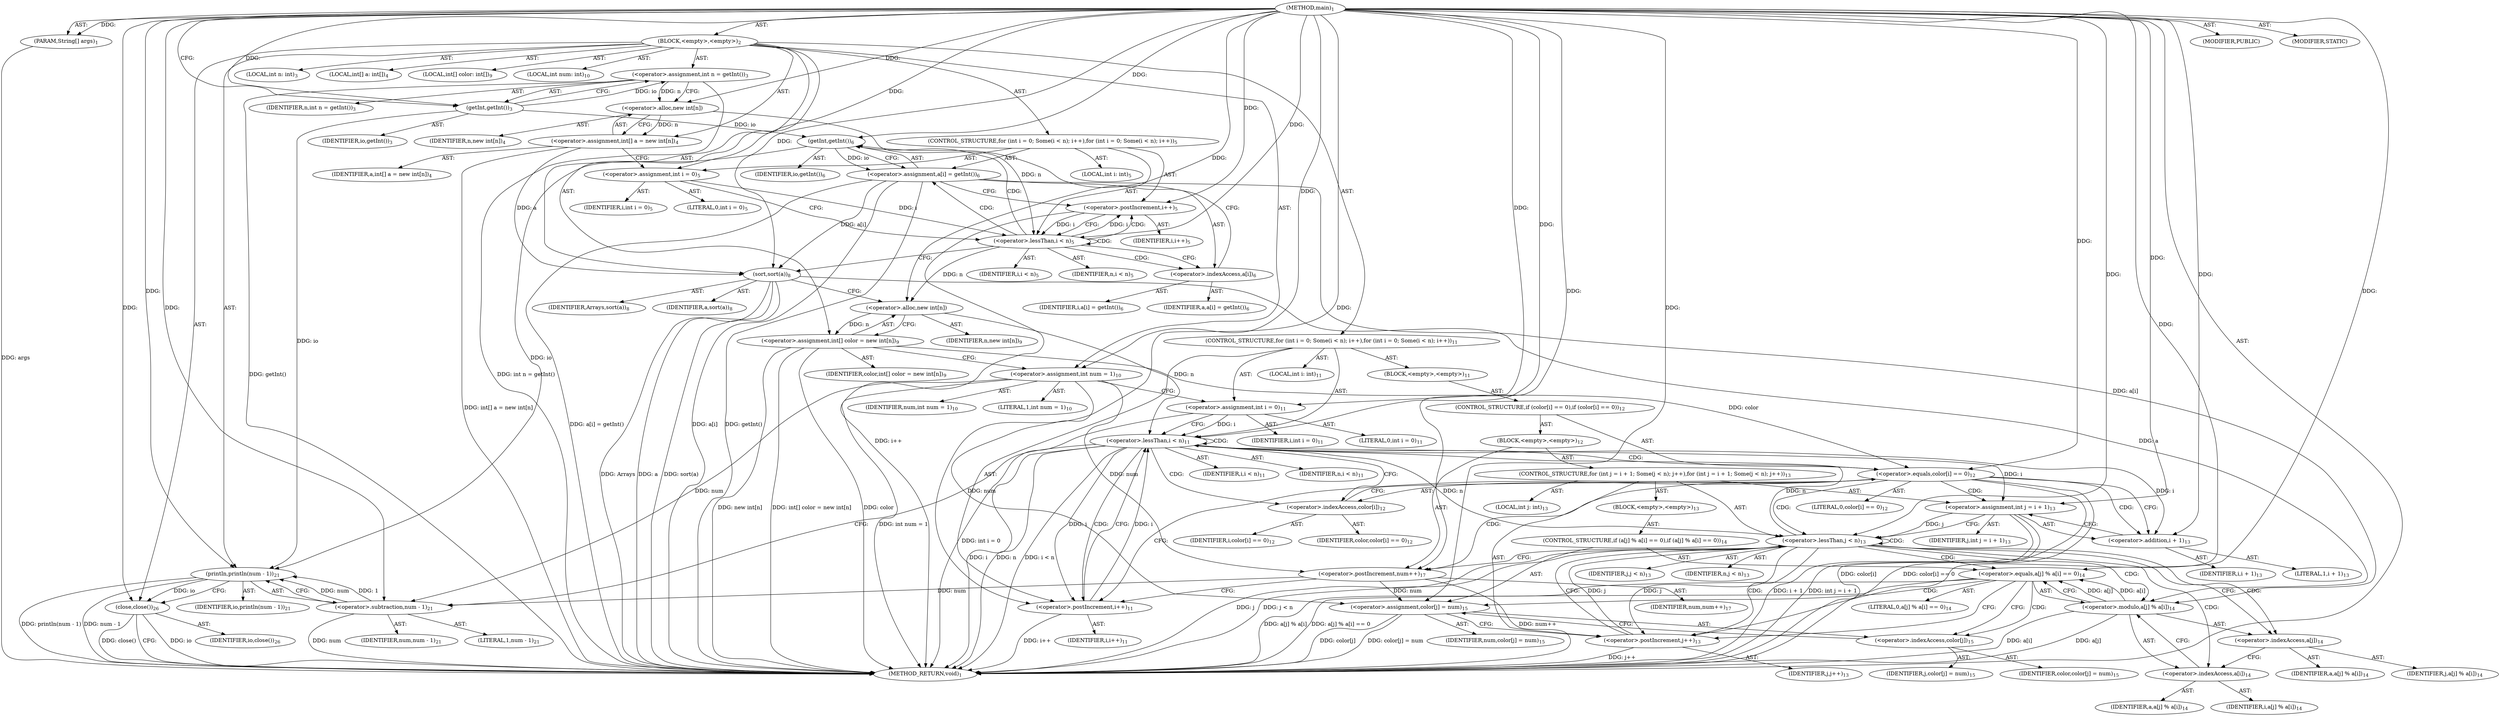 digraph "main" {  
"17" [label = <(METHOD,main)<SUB>1</SUB>> ]
"18" [label = <(PARAM,String[] args)<SUB>1</SUB>> ]
"19" [label = <(BLOCK,&lt;empty&gt;,&lt;empty&gt;)<SUB>2</SUB>> ]
"20" [label = <(LOCAL,int n: int)<SUB>3</SUB>> ]
"21" [label = <(&lt;operator&gt;.assignment,int n = getInt())<SUB>3</SUB>> ]
"22" [label = <(IDENTIFIER,n,int n = getInt())<SUB>3</SUB>> ]
"23" [label = <(getInt,getInt())<SUB>3</SUB>> ]
"24" [label = <(IDENTIFIER,io,getInt())<SUB>3</SUB>> ]
"25" [label = <(LOCAL,int[] a: int[])<SUB>4</SUB>> ]
"26" [label = <(&lt;operator&gt;.assignment,int[] a = new int[n])<SUB>4</SUB>> ]
"27" [label = <(IDENTIFIER,a,int[] a = new int[n])<SUB>4</SUB>> ]
"28" [label = <(&lt;operator&gt;.alloc,new int[n])> ]
"29" [label = <(IDENTIFIER,n,new int[n])<SUB>4</SUB>> ]
"30" [label = <(CONTROL_STRUCTURE,for (int i = 0; Some(i &lt; n); i++),for (int i = 0; Some(i &lt; n); i++))<SUB>5</SUB>> ]
"31" [label = <(LOCAL,int i: int)<SUB>5</SUB>> ]
"32" [label = <(&lt;operator&gt;.assignment,int i = 0)<SUB>5</SUB>> ]
"33" [label = <(IDENTIFIER,i,int i = 0)<SUB>5</SUB>> ]
"34" [label = <(LITERAL,0,int i = 0)<SUB>5</SUB>> ]
"35" [label = <(&lt;operator&gt;.lessThan,i &lt; n)<SUB>5</SUB>> ]
"36" [label = <(IDENTIFIER,i,i &lt; n)<SUB>5</SUB>> ]
"37" [label = <(IDENTIFIER,n,i &lt; n)<SUB>5</SUB>> ]
"38" [label = <(&lt;operator&gt;.postIncrement,i++)<SUB>5</SUB>> ]
"39" [label = <(IDENTIFIER,i,i++)<SUB>5</SUB>> ]
"40" [label = <(&lt;operator&gt;.assignment,a[i] = getInt())<SUB>6</SUB>> ]
"41" [label = <(&lt;operator&gt;.indexAccess,a[i])<SUB>6</SUB>> ]
"42" [label = <(IDENTIFIER,a,a[i] = getInt())<SUB>6</SUB>> ]
"43" [label = <(IDENTIFIER,i,a[i] = getInt())<SUB>6</SUB>> ]
"44" [label = <(getInt,getInt())<SUB>6</SUB>> ]
"45" [label = <(IDENTIFIER,io,getInt())<SUB>6</SUB>> ]
"46" [label = <(sort,sort(a))<SUB>8</SUB>> ]
"47" [label = <(IDENTIFIER,Arrays,sort(a))<SUB>8</SUB>> ]
"48" [label = <(IDENTIFIER,a,sort(a))<SUB>8</SUB>> ]
"49" [label = <(LOCAL,int[] color: int[])<SUB>9</SUB>> ]
"50" [label = <(&lt;operator&gt;.assignment,int[] color = new int[n])<SUB>9</SUB>> ]
"51" [label = <(IDENTIFIER,color,int[] color = new int[n])<SUB>9</SUB>> ]
"52" [label = <(&lt;operator&gt;.alloc,new int[n])> ]
"53" [label = <(IDENTIFIER,n,new int[n])<SUB>9</SUB>> ]
"54" [label = <(LOCAL,int num: int)<SUB>10</SUB>> ]
"55" [label = <(&lt;operator&gt;.assignment,int num = 1)<SUB>10</SUB>> ]
"56" [label = <(IDENTIFIER,num,int num = 1)<SUB>10</SUB>> ]
"57" [label = <(LITERAL,1,int num = 1)<SUB>10</SUB>> ]
"58" [label = <(CONTROL_STRUCTURE,for (int i = 0; Some(i &lt; n); i++),for (int i = 0; Some(i &lt; n); i++))<SUB>11</SUB>> ]
"59" [label = <(LOCAL,int i: int)<SUB>11</SUB>> ]
"60" [label = <(&lt;operator&gt;.assignment,int i = 0)<SUB>11</SUB>> ]
"61" [label = <(IDENTIFIER,i,int i = 0)<SUB>11</SUB>> ]
"62" [label = <(LITERAL,0,int i = 0)<SUB>11</SUB>> ]
"63" [label = <(&lt;operator&gt;.lessThan,i &lt; n)<SUB>11</SUB>> ]
"64" [label = <(IDENTIFIER,i,i &lt; n)<SUB>11</SUB>> ]
"65" [label = <(IDENTIFIER,n,i &lt; n)<SUB>11</SUB>> ]
"66" [label = <(&lt;operator&gt;.postIncrement,i++)<SUB>11</SUB>> ]
"67" [label = <(IDENTIFIER,i,i++)<SUB>11</SUB>> ]
"68" [label = <(BLOCK,&lt;empty&gt;,&lt;empty&gt;)<SUB>11</SUB>> ]
"69" [label = <(CONTROL_STRUCTURE,if (color[i] == 0),if (color[i] == 0))<SUB>12</SUB>> ]
"70" [label = <(&lt;operator&gt;.equals,color[i] == 0)<SUB>12</SUB>> ]
"71" [label = <(&lt;operator&gt;.indexAccess,color[i])<SUB>12</SUB>> ]
"72" [label = <(IDENTIFIER,color,color[i] == 0)<SUB>12</SUB>> ]
"73" [label = <(IDENTIFIER,i,color[i] == 0)<SUB>12</SUB>> ]
"74" [label = <(LITERAL,0,color[i] == 0)<SUB>12</SUB>> ]
"75" [label = <(BLOCK,&lt;empty&gt;,&lt;empty&gt;)<SUB>12</SUB>> ]
"76" [label = <(CONTROL_STRUCTURE,for (int j = i + 1; Some(j &lt; n); j++),for (int j = i + 1; Some(j &lt; n); j++))<SUB>13</SUB>> ]
"77" [label = <(LOCAL,int j: int)<SUB>13</SUB>> ]
"78" [label = <(&lt;operator&gt;.assignment,int j = i + 1)<SUB>13</SUB>> ]
"79" [label = <(IDENTIFIER,j,int j = i + 1)<SUB>13</SUB>> ]
"80" [label = <(&lt;operator&gt;.addition,i + 1)<SUB>13</SUB>> ]
"81" [label = <(IDENTIFIER,i,i + 1)<SUB>13</SUB>> ]
"82" [label = <(LITERAL,1,i + 1)<SUB>13</SUB>> ]
"83" [label = <(&lt;operator&gt;.lessThan,j &lt; n)<SUB>13</SUB>> ]
"84" [label = <(IDENTIFIER,j,j &lt; n)<SUB>13</SUB>> ]
"85" [label = <(IDENTIFIER,n,j &lt; n)<SUB>13</SUB>> ]
"86" [label = <(&lt;operator&gt;.postIncrement,j++)<SUB>13</SUB>> ]
"87" [label = <(IDENTIFIER,j,j++)<SUB>13</SUB>> ]
"88" [label = <(BLOCK,&lt;empty&gt;,&lt;empty&gt;)<SUB>13</SUB>> ]
"89" [label = <(CONTROL_STRUCTURE,if (a[j] % a[i] == 0),if (a[j] % a[i] == 0))<SUB>14</SUB>> ]
"90" [label = <(&lt;operator&gt;.equals,a[j] % a[i] == 0)<SUB>14</SUB>> ]
"91" [label = <(&lt;operator&gt;.modulo,a[j] % a[i])<SUB>14</SUB>> ]
"92" [label = <(&lt;operator&gt;.indexAccess,a[j])<SUB>14</SUB>> ]
"93" [label = <(IDENTIFIER,a,a[j] % a[i])<SUB>14</SUB>> ]
"94" [label = <(IDENTIFIER,j,a[j] % a[i])<SUB>14</SUB>> ]
"95" [label = <(&lt;operator&gt;.indexAccess,a[i])<SUB>14</SUB>> ]
"96" [label = <(IDENTIFIER,a,a[j] % a[i])<SUB>14</SUB>> ]
"97" [label = <(IDENTIFIER,i,a[j] % a[i])<SUB>14</SUB>> ]
"98" [label = <(LITERAL,0,a[j] % a[i] == 0)<SUB>14</SUB>> ]
"99" [label = <(&lt;operator&gt;.assignment,color[j] = num)<SUB>15</SUB>> ]
"100" [label = <(&lt;operator&gt;.indexAccess,color[j])<SUB>15</SUB>> ]
"101" [label = <(IDENTIFIER,color,color[j] = num)<SUB>15</SUB>> ]
"102" [label = <(IDENTIFIER,j,color[j] = num)<SUB>15</SUB>> ]
"103" [label = <(IDENTIFIER,num,color[j] = num)<SUB>15</SUB>> ]
"104" [label = <(&lt;operator&gt;.postIncrement,num++)<SUB>17</SUB>> ]
"105" [label = <(IDENTIFIER,num,num++)<SUB>17</SUB>> ]
"106" [label = <(println,println(num - 1))<SUB>21</SUB>> ]
"107" [label = <(IDENTIFIER,io,println(num - 1))<SUB>21</SUB>> ]
"108" [label = <(&lt;operator&gt;.subtraction,num - 1)<SUB>21</SUB>> ]
"109" [label = <(IDENTIFIER,num,num - 1)<SUB>21</SUB>> ]
"110" [label = <(LITERAL,1,num - 1)<SUB>21</SUB>> ]
"111" [label = <(close,close())<SUB>26</SUB>> ]
"112" [label = <(IDENTIFIER,io,close())<SUB>26</SUB>> ]
"113" [label = <(MODIFIER,PUBLIC)> ]
"114" [label = <(MODIFIER,STATIC)> ]
"115" [label = <(METHOD_RETURN,void)<SUB>1</SUB>> ]
  "17" -> "18"  [ label = "AST: "] 
  "17" -> "19"  [ label = "AST: "] 
  "17" -> "113"  [ label = "AST: "] 
  "17" -> "114"  [ label = "AST: "] 
  "17" -> "115"  [ label = "AST: "] 
  "19" -> "20"  [ label = "AST: "] 
  "19" -> "21"  [ label = "AST: "] 
  "19" -> "25"  [ label = "AST: "] 
  "19" -> "26"  [ label = "AST: "] 
  "19" -> "30"  [ label = "AST: "] 
  "19" -> "46"  [ label = "AST: "] 
  "19" -> "49"  [ label = "AST: "] 
  "19" -> "50"  [ label = "AST: "] 
  "19" -> "54"  [ label = "AST: "] 
  "19" -> "55"  [ label = "AST: "] 
  "19" -> "58"  [ label = "AST: "] 
  "19" -> "106"  [ label = "AST: "] 
  "19" -> "111"  [ label = "AST: "] 
  "21" -> "22"  [ label = "AST: "] 
  "21" -> "23"  [ label = "AST: "] 
  "23" -> "24"  [ label = "AST: "] 
  "26" -> "27"  [ label = "AST: "] 
  "26" -> "28"  [ label = "AST: "] 
  "28" -> "29"  [ label = "AST: "] 
  "30" -> "31"  [ label = "AST: "] 
  "30" -> "32"  [ label = "AST: "] 
  "30" -> "35"  [ label = "AST: "] 
  "30" -> "38"  [ label = "AST: "] 
  "30" -> "40"  [ label = "AST: "] 
  "32" -> "33"  [ label = "AST: "] 
  "32" -> "34"  [ label = "AST: "] 
  "35" -> "36"  [ label = "AST: "] 
  "35" -> "37"  [ label = "AST: "] 
  "38" -> "39"  [ label = "AST: "] 
  "40" -> "41"  [ label = "AST: "] 
  "40" -> "44"  [ label = "AST: "] 
  "41" -> "42"  [ label = "AST: "] 
  "41" -> "43"  [ label = "AST: "] 
  "44" -> "45"  [ label = "AST: "] 
  "46" -> "47"  [ label = "AST: "] 
  "46" -> "48"  [ label = "AST: "] 
  "50" -> "51"  [ label = "AST: "] 
  "50" -> "52"  [ label = "AST: "] 
  "52" -> "53"  [ label = "AST: "] 
  "55" -> "56"  [ label = "AST: "] 
  "55" -> "57"  [ label = "AST: "] 
  "58" -> "59"  [ label = "AST: "] 
  "58" -> "60"  [ label = "AST: "] 
  "58" -> "63"  [ label = "AST: "] 
  "58" -> "66"  [ label = "AST: "] 
  "58" -> "68"  [ label = "AST: "] 
  "60" -> "61"  [ label = "AST: "] 
  "60" -> "62"  [ label = "AST: "] 
  "63" -> "64"  [ label = "AST: "] 
  "63" -> "65"  [ label = "AST: "] 
  "66" -> "67"  [ label = "AST: "] 
  "68" -> "69"  [ label = "AST: "] 
  "69" -> "70"  [ label = "AST: "] 
  "69" -> "75"  [ label = "AST: "] 
  "70" -> "71"  [ label = "AST: "] 
  "70" -> "74"  [ label = "AST: "] 
  "71" -> "72"  [ label = "AST: "] 
  "71" -> "73"  [ label = "AST: "] 
  "75" -> "76"  [ label = "AST: "] 
  "75" -> "104"  [ label = "AST: "] 
  "76" -> "77"  [ label = "AST: "] 
  "76" -> "78"  [ label = "AST: "] 
  "76" -> "83"  [ label = "AST: "] 
  "76" -> "86"  [ label = "AST: "] 
  "76" -> "88"  [ label = "AST: "] 
  "78" -> "79"  [ label = "AST: "] 
  "78" -> "80"  [ label = "AST: "] 
  "80" -> "81"  [ label = "AST: "] 
  "80" -> "82"  [ label = "AST: "] 
  "83" -> "84"  [ label = "AST: "] 
  "83" -> "85"  [ label = "AST: "] 
  "86" -> "87"  [ label = "AST: "] 
  "88" -> "89"  [ label = "AST: "] 
  "89" -> "90"  [ label = "AST: "] 
  "89" -> "99"  [ label = "AST: "] 
  "90" -> "91"  [ label = "AST: "] 
  "90" -> "98"  [ label = "AST: "] 
  "91" -> "92"  [ label = "AST: "] 
  "91" -> "95"  [ label = "AST: "] 
  "92" -> "93"  [ label = "AST: "] 
  "92" -> "94"  [ label = "AST: "] 
  "95" -> "96"  [ label = "AST: "] 
  "95" -> "97"  [ label = "AST: "] 
  "99" -> "100"  [ label = "AST: "] 
  "99" -> "103"  [ label = "AST: "] 
  "100" -> "101"  [ label = "AST: "] 
  "100" -> "102"  [ label = "AST: "] 
  "104" -> "105"  [ label = "AST: "] 
  "106" -> "107"  [ label = "AST: "] 
  "106" -> "108"  [ label = "AST: "] 
  "108" -> "109"  [ label = "AST: "] 
  "108" -> "110"  [ label = "AST: "] 
  "111" -> "112"  [ label = "AST: "] 
  "21" -> "28"  [ label = "CFG: "] 
  "26" -> "32"  [ label = "CFG: "] 
  "46" -> "52"  [ label = "CFG: "] 
  "50" -> "55"  [ label = "CFG: "] 
  "55" -> "60"  [ label = "CFG: "] 
  "106" -> "111"  [ label = "CFG: "] 
  "111" -> "115"  [ label = "CFG: "] 
  "23" -> "21"  [ label = "CFG: "] 
  "28" -> "26"  [ label = "CFG: "] 
  "32" -> "35"  [ label = "CFG: "] 
  "35" -> "41"  [ label = "CFG: "] 
  "35" -> "46"  [ label = "CFG: "] 
  "38" -> "35"  [ label = "CFG: "] 
  "40" -> "38"  [ label = "CFG: "] 
  "52" -> "50"  [ label = "CFG: "] 
  "60" -> "63"  [ label = "CFG: "] 
  "63" -> "71"  [ label = "CFG: "] 
  "63" -> "108"  [ label = "CFG: "] 
  "66" -> "63"  [ label = "CFG: "] 
  "108" -> "106"  [ label = "CFG: "] 
  "41" -> "44"  [ label = "CFG: "] 
  "44" -> "40"  [ label = "CFG: "] 
  "70" -> "80"  [ label = "CFG: "] 
  "70" -> "66"  [ label = "CFG: "] 
  "71" -> "70"  [ label = "CFG: "] 
  "104" -> "66"  [ label = "CFG: "] 
  "78" -> "83"  [ label = "CFG: "] 
  "83" -> "92"  [ label = "CFG: "] 
  "83" -> "104"  [ label = "CFG: "] 
  "86" -> "83"  [ label = "CFG: "] 
  "80" -> "78"  [ label = "CFG: "] 
  "90" -> "100"  [ label = "CFG: "] 
  "90" -> "86"  [ label = "CFG: "] 
  "99" -> "86"  [ label = "CFG: "] 
  "91" -> "90"  [ label = "CFG: "] 
  "100" -> "99"  [ label = "CFG: "] 
  "92" -> "95"  [ label = "CFG: "] 
  "95" -> "91"  [ label = "CFG: "] 
  "17" -> "23"  [ label = "CFG: "] 
  "18" -> "115"  [ label = "DDG: args"] 
  "21" -> "115"  [ label = "DDG: getInt()"] 
  "21" -> "115"  [ label = "DDG: int n = getInt()"] 
  "26" -> "115"  [ label = "DDG: int[] a = new int[n]"] 
  "46" -> "115"  [ label = "DDG: a"] 
  "46" -> "115"  [ label = "DDG: sort(a)"] 
  "50" -> "115"  [ label = "DDG: color"] 
  "50" -> "115"  [ label = "DDG: new int[n]"] 
  "50" -> "115"  [ label = "DDG: int[] color = new int[n]"] 
  "55" -> "115"  [ label = "DDG: int num = 1"] 
  "60" -> "115"  [ label = "DDG: int i = 0"] 
  "63" -> "115"  [ label = "DDG: i"] 
  "63" -> "115"  [ label = "DDG: n"] 
  "63" -> "115"  [ label = "DDG: i &lt; n"] 
  "108" -> "115"  [ label = "DDG: num"] 
  "106" -> "115"  [ label = "DDG: num - 1"] 
  "106" -> "115"  [ label = "DDG: println(num - 1)"] 
  "111" -> "115"  [ label = "DDG: io"] 
  "111" -> "115"  [ label = "DDG: close()"] 
  "70" -> "115"  [ label = "DDG: color[i]"] 
  "70" -> "115"  [ label = "DDG: color[i] == 0"] 
  "78" -> "115"  [ label = "DDG: i + 1"] 
  "78" -> "115"  [ label = "DDG: int j = i + 1"] 
  "83" -> "115"  [ label = "DDG: j"] 
  "83" -> "115"  [ label = "DDG: j &lt; n"] 
  "104" -> "115"  [ label = "DDG: num++"] 
  "66" -> "115"  [ label = "DDG: i++"] 
  "91" -> "115"  [ label = "DDG: a[j]"] 
  "91" -> "115"  [ label = "DDG: a[i]"] 
  "90" -> "115"  [ label = "DDG: a[j] % a[i]"] 
  "90" -> "115"  [ label = "DDG: a[j] % a[i] == 0"] 
  "99" -> "115"  [ label = "DDG: color[j]"] 
  "99" -> "115"  [ label = "DDG: color[j] = num"] 
  "86" -> "115"  [ label = "DDG: j++"] 
  "40" -> "115"  [ label = "DDG: a[i]"] 
  "40" -> "115"  [ label = "DDG: getInt()"] 
  "40" -> "115"  [ label = "DDG: a[i] = getInt()"] 
  "38" -> "115"  [ label = "DDG: i++"] 
  "46" -> "115"  [ label = "DDG: Arrays"] 
  "17" -> "18"  [ label = "DDG: "] 
  "23" -> "21"  [ label = "DDG: io"] 
  "28" -> "26"  [ label = "DDG: n"] 
  "52" -> "50"  [ label = "DDG: n"] 
  "17" -> "55"  [ label = "DDG: "] 
  "17" -> "32"  [ label = "DDG: "] 
  "44" -> "40"  [ label = "DDG: io"] 
  "17" -> "46"  [ label = "DDG: "] 
  "26" -> "46"  [ label = "DDG: a"] 
  "40" -> "46"  [ label = "DDG: a[i]"] 
  "17" -> "60"  [ label = "DDG: "] 
  "23" -> "106"  [ label = "DDG: io"] 
  "44" -> "106"  [ label = "DDG: io"] 
  "17" -> "106"  [ label = "DDG: "] 
  "108" -> "106"  [ label = "DDG: num"] 
  "108" -> "106"  [ label = "DDG: 1"] 
  "106" -> "111"  [ label = "DDG: io"] 
  "17" -> "111"  [ label = "DDG: "] 
  "17" -> "23"  [ label = "DDG: "] 
  "21" -> "28"  [ label = "DDG: n"] 
  "17" -> "28"  [ label = "DDG: "] 
  "32" -> "35"  [ label = "DDG: i"] 
  "38" -> "35"  [ label = "DDG: i"] 
  "17" -> "35"  [ label = "DDG: "] 
  "28" -> "35"  [ label = "DDG: n"] 
  "35" -> "38"  [ label = "DDG: i"] 
  "17" -> "38"  [ label = "DDG: "] 
  "35" -> "52"  [ label = "DDG: n"] 
  "17" -> "52"  [ label = "DDG: "] 
  "60" -> "63"  [ label = "DDG: i"] 
  "66" -> "63"  [ label = "DDG: i"] 
  "17" -> "63"  [ label = "DDG: "] 
  "52" -> "63"  [ label = "DDG: n"] 
  "83" -> "63"  [ label = "DDG: n"] 
  "63" -> "66"  [ label = "DDG: i"] 
  "17" -> "66"  [ label = "DDG: "] 
  "55" -> "108"  [ label = "DDG: num"] 
  "104" -> "108"  [ label = "DDG: num"] 
  "17" -> "108"  [ label = "DDG: "] 
  "23" -> "44"  [ label = "DDG: io"] 
  "17" -> "44"  [ label = "DDG: "] 
  "50" -> "70"  [ label = "DDG: color"] 
  "17" -> "70"  [ label = "DDG: "] 
  "63" -> "78"  [ label = "DDG: i"] 
  "17" -> "78"  [ label = "DDG: "] 
  "55" -> "104"  [ label = "DDG: num"] 
  "17" -> "104"  [ label = "DDG: "] 
  "78" -> "83"  [ label = "DDG: j"] 
  "86" -> "83"  [ label = "DDG: j"] 
  "17" -> "83"  [ label = "DDG: "] 
  "63" -> "83"  [ label = "DDG: n"] 
  "83" -> "86"  [ label = "DDG: j"] 
  "17" -> "86"  [ label = "DDG: "] 
  "63" -> "80"  [ label = "DDG: i"] 
  "17" -> "80"  [ label = "DDG: "] 
  "55" -> "99"  [ label = "DDG: num"] 
  "104" -> "99"  [ label = "DDG: num"] 
  "17" -> "99"  [ label = "DDG: "] 
  "91" -> "90"  [ label = "DDG: a[j]"] 
  "91" -> "90"  [ label = "DDG: a[i]"] 
  "17" -> "90"  [ label = "DDG: "] 
  "46" -> "91"  [ label = "DDG: a"] 
  "40" -> "91"  [ label = "DDG: a[i]"] 
  "35" -> "38"  [ label = "CDG: "] 
  "35" -> "41"  [ label = "CDG: "] 
  "35" -> "40"  [ label = "CDG: "] 
  "35" -> "44"  [ label = "CDG: "] 
  "35" -> "35"  [ label = "CDG: "] 
  "63" -> "66"  [ label = "CDG: "] 
  "63" -> "71"  [ label = "CDG: "] 
  "63" -> "70"  [ label = "CDG: "] 
  "63" -> "63"  [ label = "CDG: "] 
  "70" -> "80"  [ label = "CDG: "] 
  "70" -> "83"  [ label = "CDG: "] 
  "70" -> "104"  [ label = "CDG: "] 
  "70" -> "78"  [ label = "CDG: "] 
  "83" -> "83"  [ label = "CDG: "] 
  "83" -> "95"  [ label = "CDG: "] 
  "83" -> "92"  [ label = "CDG: "] 
  "83" -> "91"  [ label = "CDG: "] 
  "83" -> "90"  [ label = "CDG: "] 
  "83" -> "86"  [ label = "CDG: "] 
  "90" -> "99"  [ label = "CDG: "] 
  "90" -> "100"  [ label = "CDG: "] 
}
